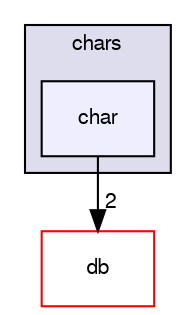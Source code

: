 digraph "src/OpenFOAM/primitives/chars/char" {
  bgcolor=transparent;
  compound=true
  node [ fontsize="10", fontname="FreeSans"];
  edge [ labelfontsize="10", labelfontname="FreeSans"];
  subgraph clusterdir_88dabb3705a9b13be16987836626f570 {
    graph [ bgcolor="#ddddee", pencolor="black", label="chars" fontname="FreeSans", fontsize="10", URL="dir_88dabb3705a9b13be16987836626f570.html"]
  dir_b72a213ac07dc1b89a09be84bf58c8ad [shape=box, label="char", style="filled", fillcolor="#eeeeff", pencolor="black", URL="dir_b72a213ac07dc1b89a09be84bf58c8ad.html"];
  }
  dir_63c634f7a7cfd679ac26c67fb30fc32f [shape=box label="db" color="red" URL="dir_63c634f7a7cfd679ac26c67fb30fc32f.html"];
  dir_b72a213ac07dc1b89a09be84bf58c8ad->dir_63c634f7a7cfd679ac26c67fb30fc32f [headlabel="2", labeldistance=1.5 headhref="dir_002163_001787.html"];
}

